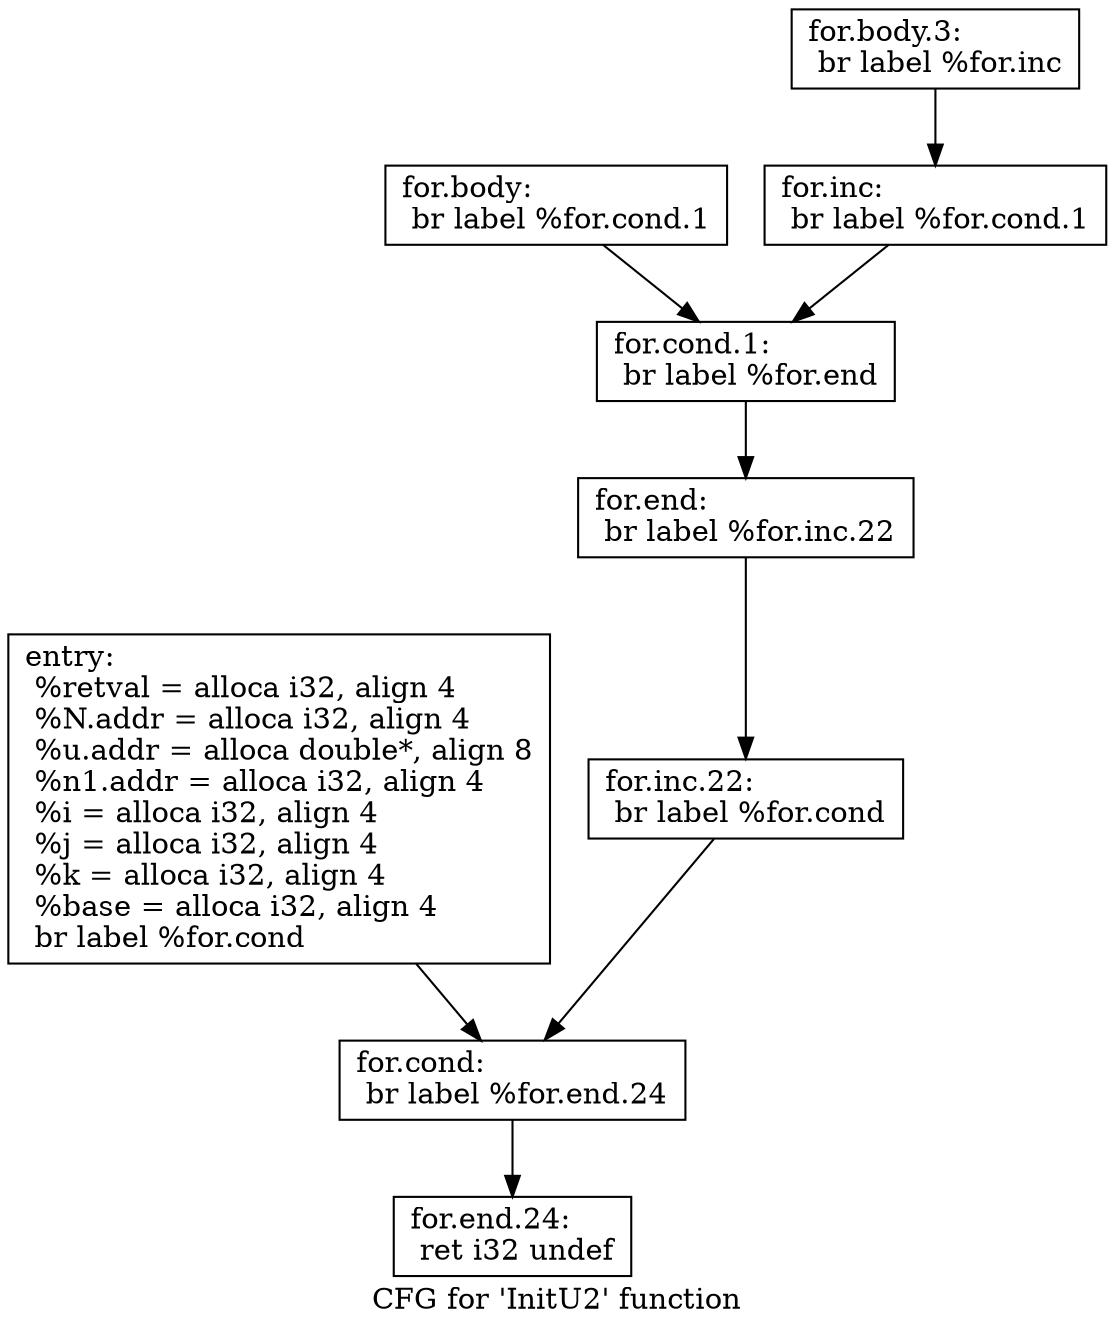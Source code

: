 digraph "CFG for 'InitU2' function" {
	label="CFG for 'InitU2' function";

	Node0x5dd4ef0 [shape=record,label="{entry:\l  %retval = alloca i32, align 4\l  %N.addr = alloca i32, align 4\l  %u.addr = alloca double*, align 8\l  %n1.addr = alloca i32, align 4\l  %i = alloca i32, align 4\l  %j = alloca i32, align 4\l  %k = alloca i32, align 4\l  %base = alloca i32, align 4\l  br label %for.cond\l}"];
	Node0x5dd4ef0 -> Node0x5dd4f40;
	Node0x5dd4f40 [shape=record,label="{for.cond:                                         \l  br label %for.end.24\l}"];
	Node0x5dd4f40 -> Node0x5dd5170;
	Node0x5dd4f90 [shape=record,label="{for.body:                                         \l  br label %for.cond.1\l}"];
	Node0x5dd4f90 -> Node0x5dd4fe0;
	Node0x5dd4fe0 [shape=record,label="{for.cond.1:                                       \l  br label %for.end\l}"];
	Node0x5dd4fe0 -> Node0x5dd50d0;
	Node0x5dd5030 [shape=record,label="{for.body.3:                                       \l  br label %for.inc\l}"];
	Node0x5dd5030 -> Node0x5dd5080;
	Node0x5dd5080 [shape=record,label="{for.inc:                                          \l  br label %for.cond.1\l}"];
	Node0x5dd5080 -> Node0x5dd4fe0;
	Node0x5dd50d0 [shape=record,label="{for.end:                                          \l  br label %for.inc.22\l}"];
	Node0x5dd50d0 -> Node0x5dd5120;
	Node0x5dd5120 [shape=record,label="{for.inc.22:                                       \l  br label %for.cond\l}"];
	Node0x5dd5120 -> Node0x5dd4f40;
	Node0x5dd5170 [shape=record,label="{for.end.24:                                       \l  ret i32 undef\l}"];
}
